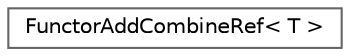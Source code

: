 digraph "类继承关系图"
{
 // LATEX_PDF_SIZE
  bgcolor="transparent";
  edge [fontname=Helvetica,fontsize=10,labelfontname=Helvetica,labelfontsize=10];
  node [fontname=Helvetica,fontsize=10,shape=box,height=0.2,width=0.4];
  rankdir="LR";
  Node0 [id="Node000000",label="FunctorAddCombineRef\< T \>",height=0.2,width=0.4,color="grey40", fillcolor="white", style="filled",URL="$struct_functor_add_combine_ref.html",tooltip=" "];
}
